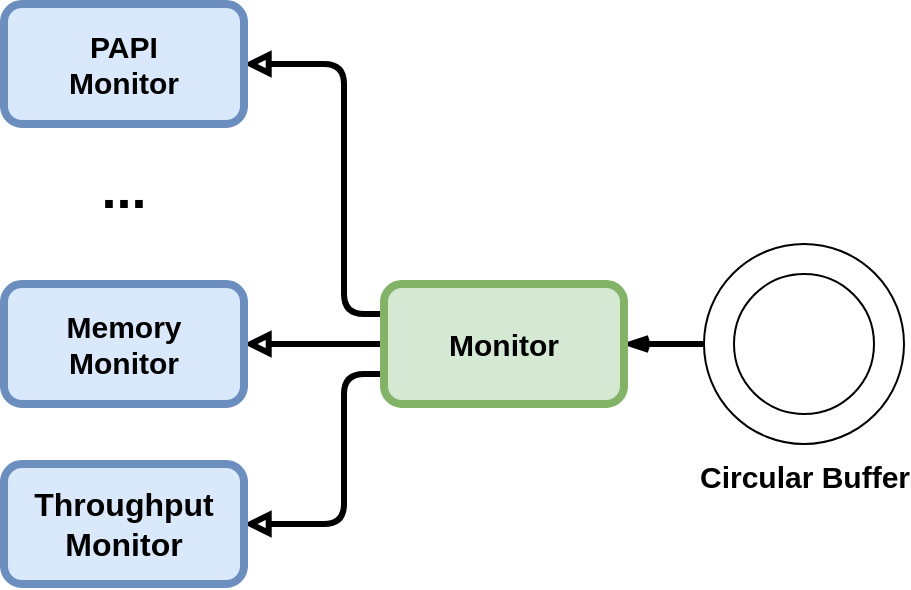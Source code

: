 <mxfile userAgent="Mozilla/5.0 (X11; Fedora; Linux x86_64; rv:57.0) Gecko/20100101 Firefox/57.0" version="7.6.7" editor="www.draw.io" type="device"><diagram id="bf1a53d7-a02b-2f3b-037e-46ddd3b8dcd7" name="Page-1"><mxGraphModel dx="986" dy="513" grid="1" gridSize="10" guides="1" tooltips="1" connect="1" arrows="1" fold="1" page="1" pageScale="1" pageWidth="850" pageHeight="1100" background="#ffffff" math="0" shadow="0"><root><mxCell id="0"/><mxCell id="1" parent="0"/><mxCell id="13" style="edgeStyle=none;rounded=1;html=1;exitX=0;exitY=0.75;entryX=1;entryY=0.5;startArrow=none;startFill=0;endArrow=block;endFill=0;jettySize=auto;orthogonalLoop=1;strokeWidth=3;" edge="1" parent="1" source="2" target="8"><mxGeometry relative="1" as="geometry"><Array as="points"><mxPoint x="320" y="255"/><mxPoint x="320" y="330"/></Array></mxGeometry></mxCell><mxCell id="14" style="edgeStyle=none;rounded=1;html=1;exitX=0;exitY=0.5;entryX=1;entryY=0.5;startArrow=none;startFill=0;endArrow=block;endFill=0;jettySize=auto;orthogonalLoop=1;strokeWidth=3;" edge="1" parent="1" source="2" target="9"><mxGeometry relative="1" as="geometry"/></mxCell><mxCell id="15" style="edgeStyle=none;rounded=1;html=1;exitX=0;exitY=0.25;entryX=1;entryY=0.5;startArrow=none;startFill=0;endArrow=block;endFill=0;jettySize=auto;orthogonalLoop=1;strokeWidth=3;" edge="1" parent="1" source="2" target="10"><mxGeometry relative="1" as="geometry"><Array as="points"><mxPoint x="320" y="225"/><mxPoint x="320" y="100"/></Array></mxGeometry></mxCell><mxCell id="18" style="edgeStyle=none;rounded=1;html=1;exitX=1;exitY=0.5;startArrow=openThin;startFill=0;endArrow=none;endFill=0;jettySize=auto;orthogonalLoop=1;strokeWidth=3;" edge="1" parent="1" source="2" target="16"><mxGeometry relative="1" as="geometry"/></mxCell><mxCell id="2" value="&lt;b&gt;&lt;font style=&quot;font-size: 15px&quot;&gt;Monitor&lt;/font&gt;&lt;/b&gt;" style="rounded=1;whiteSpace=wrap;html=1;strokeWidth=4;fillColor=#d5e8d4;strokeColor=#82b366;" vertex="1" parent="1"><mxGeometry x="340" y="210" width="120" height="60" as="geometry"/></mxCell><mxCell id="8" value="&lt;font style=&quot;font-size: 15px&quot;&gt;&lt;b&gt;&lt;font style=&quot;font-size: 16px&quot;&gt;Throughput&lt;br&gt;Monitor&lt;/font&gt;&lt;/b&gt;&lt;/font&gt;" style="rounded=1;whiteSpace=wrap;html=1;strokeWidth=4;fillColor=#dae8fc;strokeColor=#6c8ebf;" vertex="1" parent="1"><mxGeometry x="150" y="300" width="120" height="60" as="geometry"/></mxCell><mxCell id="9" value="&lt;b&gt;&lt;font style=&quot;font-size: 15px&quot;&gt;Memory&lt;br&gt;Monitor&lt;/font&gt;&lt;/b&gt;" style="rounded=1;whiteSpace=wrap;html=1;strokeWidth=4;fillColor=#dae8fc;strokeColor=#6c8ebf;" vertex="1" parent="1"><mxGeometry x="150" y="210" width="120" height="60" as="geometry"/></mxCell><mxCell id="10" value="&lt;b&gt;&lt;font style=&quot;font-size: 15px&quot;&gt;PAPI&lt;br&gt;Monitor&lt;/font&gt;&lt;/b&gt;" style="rounded=1;whiteSpace=wrap;html=1;strokeWidth=4;fillColor=#dae8fc;strokeColor=#6c8ebf;" vertex="1" parent="1"><mxGeometry x="150" y="70" width="120" height="60" as="geometry"/></mxCell><mxCell id="11" value="&lt;font style=&quot;font-size: 33px&quot;&gt;&lt;b&gt;&lt;font style=&quot;font-size: 27px&quot;&gt;...&lt;/font&gt;&lt;/b&gt;&lt;/font&gt;" style="text;html=1;strokeColor=none;fillColor=none;align=center;verticalAlign=middle;whiteSpace=wrap;rounded=0;" vertex="1" parent="1"><mxGeometry x="190" y="150" width="40" height="20" as="geometry"/></mxCell><mxCell id="16" value="&lt;font style=&quot;font-size: 17px&quot;&gt;&lt;b&gt;&lt;font style=&quot;font-size: 15px&quot;&gt;Circular Buffer&lt;/font&gt;&lt;/b&gt;&lt;br&gt;&lt;/font&gt;" style="shape=mxgraph.pid.driers.heat_consumer;html=1;align=center;verticalLabelPosition=bottom;verticalAlign=top;dashed=0;strokeWidth=1;fillColor=#ffffff;strokeColor=#000000;" vertex="1" parent="1"><mxGeometry x="500" y="190" width="100" height="100" as="geometry"/></mxCell></root></mxGraphModel></diagram></mxfile>